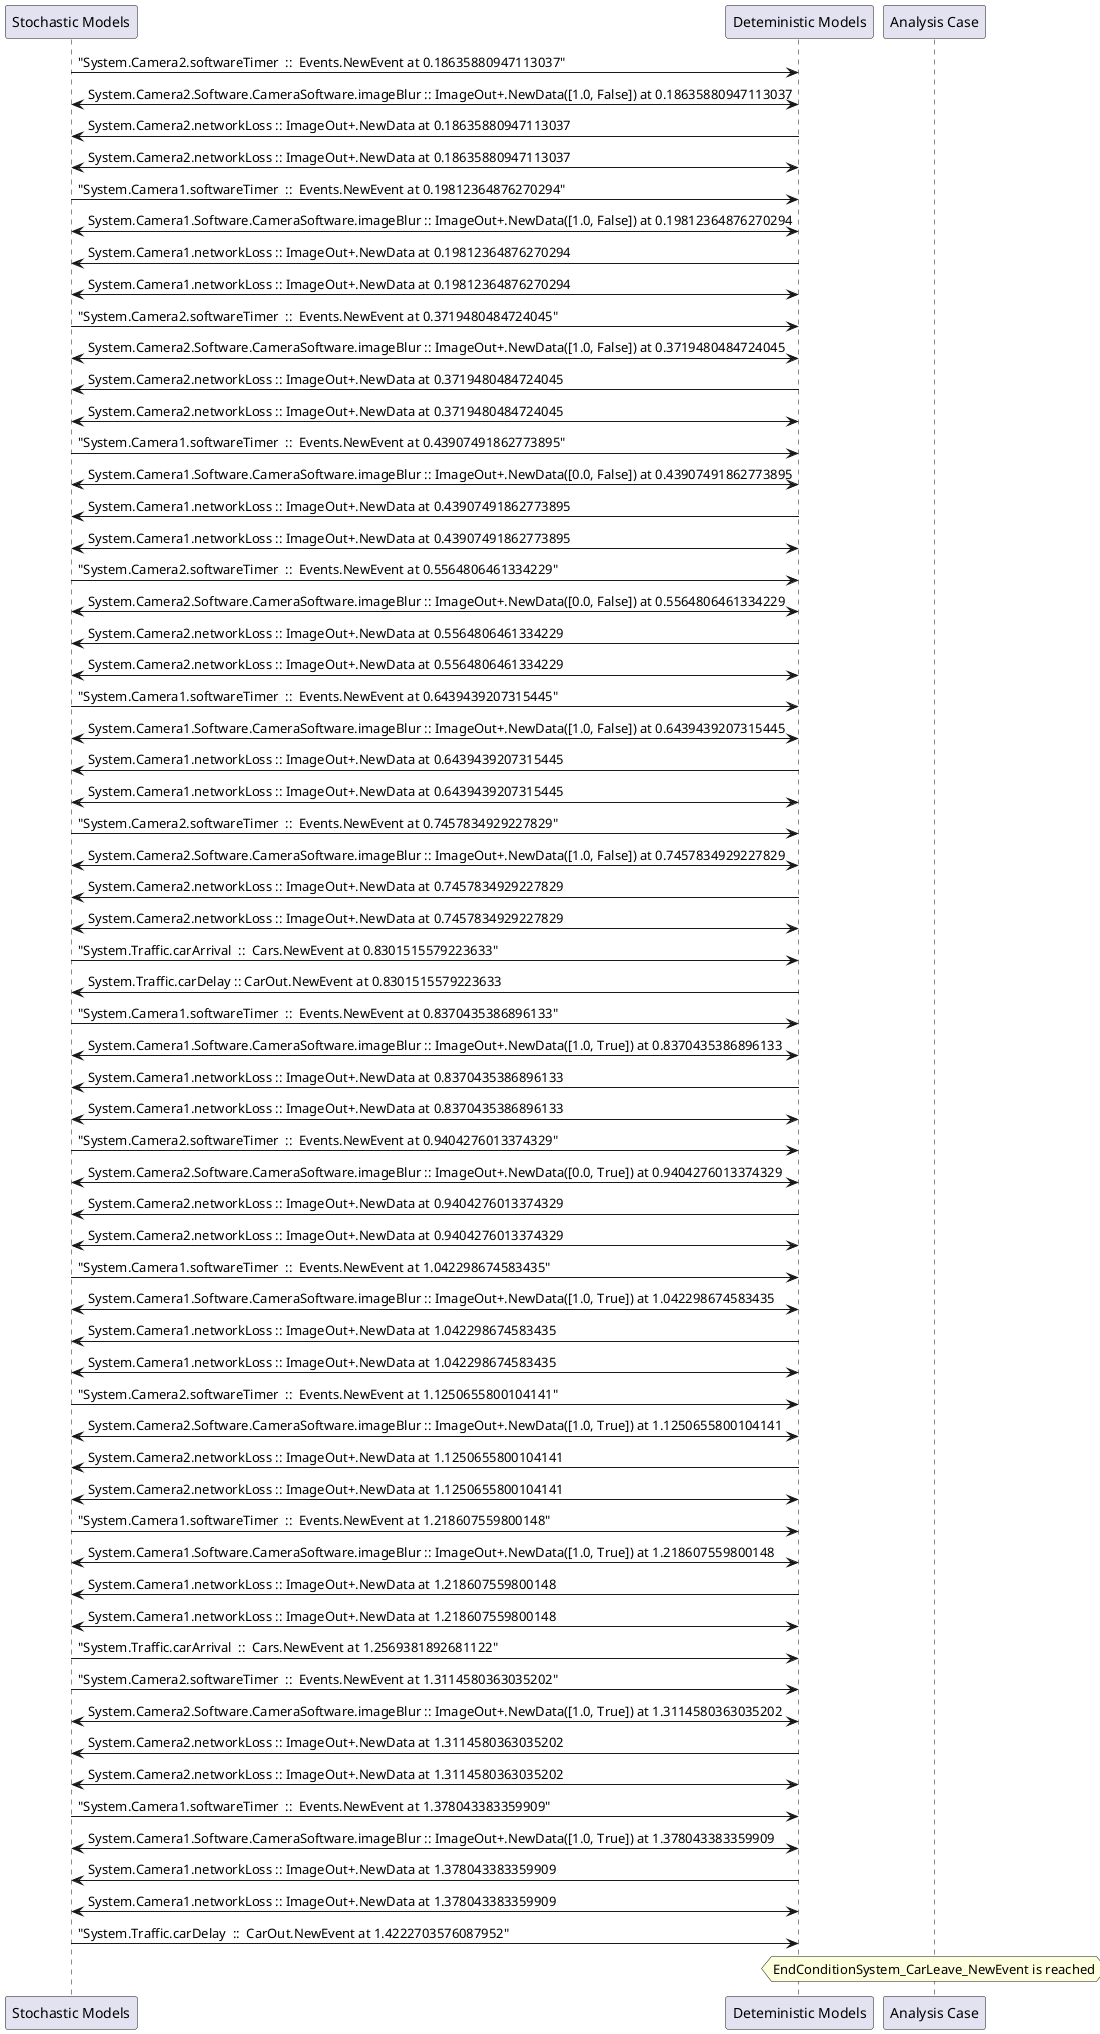 
	@startuml
	participant "Stochastic Models" as stochmodel
	participant "Deteministic Models" as detmodel
	participant "Analysis Case" as analysis
	{13612_stop} stochmodel -> detmodel : "System.Camera2.softwareTimer  ::  Events.NewEvent at 0.18635880947113037"
detmodel <-> stochmodel : System.Camera2.Software.CameraSoftware.imageBlur :: ImageOut+.NewData([1.0, False]) at 0.18635880947113037
detmodel -> stochmodel : System.Camera2.networkLoss :: ImageOut+.NewData at 0.18635880947113037
detmodel <-> stochmodel : System.Camera2.networkLoss :: ImageOut+.NewData at 0.18635880947113037
{13596_stop} stochmodel -> detmodel : "System.Camera1.softwareTimer  ::  Events.NewEvent at 0.19812364876270294"
detmodel <-> stochmodel : System.Camera1.Software.CameraSoftware.imageBlur :: ImageOut+.NewData([1.0, False]) at 0.19812364876270294
detmodel -> stochmodel : System.Camera1.networkLoss :: ImageOut+.NewData at 0.19812364876270294
detmodel <-> stochmodel : System.Camera1.networkLoss :: ImageOut+.NewData at 0.19812364876270294
{13613_stop} stochmodel -> detmodel : "System.Camera2.softwareTimer  ::  Events.NewEvent at 0.3719480484724045"
detmodel <-> stochmodel : System.Camera2.Software.CameraSoftware.imageBlur :: ImageOut+.NewData([1.0, False]) at 0.3719480484724045
detmodel -> stochmodel : System.Camera2.networkLoss :: ImageOut+.NewData at 0.3719480484724045
detmodel <-> stochmodel : System.Camera2.networkLoss :: ImageOut+.NewData at 0.3719480484724045
{13597_stop} stochmodel -> detmodel : "System.Camera1.softwareTimer  ::  Events.NewEvent at 0.43907491862773895"
detmodel <-> stochmodel : System.Camera1.Software.CameraSoftware.imageBlur :: ImageOut+.NewData([0.0, False]) at 0.43907491862773895
detmodel -> stochmodel : System.Camera1.networkLoss :: ImageOut+.NewData at 0.43907491862773895
detmodel <-> stochmodel : System.Camera1.networkLoss :: ImageOut+.NewData at 0.43907491862773895
{13614_stop} stochmodel -> detmodel : "System.Camera2.softwareTimer  ::  Events.NewEvent at 0.5564806461334229"
detmodel <-> stochmodel : System.Camera2.Software.CameraSoftware.imageBlur :: ImageOut+.NewData([0.0, False]) at 0.5564806461334229
detmodel -> stochmodel : System.Camera2.networkLoss :: ImageOut+.NewData at 0.5564806461334229
detmodel <-> stochmodel : System.Camera2.networkLoss :: ImageOut+.NewData at 0.5564806461334229
{13598_stop} stochmodel -> detmodel : "System.Camera1.softwareTimer  ::  Events.NewEvent at 0.6439439207315445"
detmodel <-> stochmodel : System.Camera1.Software.CameraSoftware.imageBlur :: ImageOut+.NewData([1.0, False]) at 0.6439439207315445
detmodel -> stochmodel : System.Camera1.networkLoss :: ImageOut+.NewData at 0.6439439207315445
detmodel <-> stochmodel : System.Camera1.networkLoss :: ImageOut+.NewData at 0.6439439207315445
{13615_stop} stochmodel -> detmodel : "System.Camera2.softwareTimer  ::  Events.NewEvent at 0.7457834929227829"
detmodel <-> stochmodel : System.Camera2.Software.CameraSoftware.imageBlur :: ImageOut+.NewData([1.0, False]) at 0.7457834929227829
detmodel -> stochmodel : System.Camera2.networkLoss :: ImageOut+.NewData at 0.7457834929227829
detmodel <-> stochmodel : System.Camera2.networkLoss :: ImageOut+.NewData at 0.7457834929227829
{13628_stop} stochmodel -> detmodel : "System.Traffic.carArrival  ::  Cars.NewEvent at 0.8301515579223633"
{13634_start} detmodel -> stochmodel : System.Traffic.carDelay :: CarOut.NewEvent at 0.8301515579223633
{13599_stop} stochmodel -> detmodel : "System.Camera1.softwareTimer  ::  Events.NewEvent at 0.8370435386896133"
detmodel <-> stochmodel : System.Camera1.Software.CameraSoftware.imageBlur :: ImageOut+.NewData([1.0, True]) at 0.8370435386896133
detmodel -> stochmodel : System.Camera1.networkLoss :: ImageOut+.NewData at 0.8370435386896133
detmodel <-> stochmodel : System.Camera1.networkLoss :: ImageOut+.NewData at 0.8370435386896133
{13616_stop} stochmodel -> detmodel : "System.Camera2.softwareTimer  ::  Events.NewEvent at 0.9404276013374329"
detmodel <-> stochmodel : System.Camera2.Software.CameraSoftware.imageBlur :: ImageOut+.NewData([0.0, True]) at 0.9404276013374329
detmodel -> stochmodel : System.Camera2.networkLoss :: ImageOut+.NewData at 0.9404276013374329
detmodel <-> stochmodel : System.Camera2.networkLoss :: ImageOut+.NewData at 0.9404276013374329
{13600_stop} stochmodel -> detmodel : "System.Camera1.softwareTimer  ::  Events.NewEvent at 1.042298674583435"
detmodel <-> stochmodel : System.Camera1.Software.CameraSoftware.imageBlur :: ImageOut+.NewData([1.0, True]) at 1.042298674583435
detmodel -> stochmodel : System.Camera1.networkLoss :: ImageOut+.NewData at 1.042298674583435
detmodel <-> stochmodel : System.Camera1.networkLoss :: ImageOut+.NewData at 1.042298674583435
{13617_stop} stochmodel -> detmodel : "System.Camera2.softwareTimer  ::  Events.NewEvent at 1.1250655800104141"
detmodel <-> stochmodel : System.Camera2.Software.CameraSoftware.imageBlur :: ImageOut+.NewData([1.0, True]) at 1.1250655800104141
detmodel -> stochmodel : System.Camera2.networkLoss :: ImageOut+.NewData at 1.1250655800104141
detmodel <-> stochmodel : System.Camera2.networkLoss :: ImageOut+.NewData at 1.1250655800104141
{13601_stop} stochmodel -> detmodel : "System.Camera1.softwareTimer  ::  Events.NewEvent at 1.218607559800148"
detmodel <-> stochmodel : System.Camera1.Software.CameraSoftware.imageBlur :: ImageOut+.NewData([1.0, True]) at 1.218607559800148
detmodel -> stochmodel : System.Camera1.networkLoss :: ImageOut+.NewData at 1.218607559800148
detmodel <-> stochmodel : System.Camera1.networkLoss :: ImageOut+.NewData at 1.218607559800148
{13629_stop} stochmodel -> detmodel : "System.Traffic.carArrival  ::  Cars.NewEvent at 1.2569381892681122"
{13618_stop} stochmodel -> detmodel : "System.Camera2.softwareTimer  ::  Events.NewEvent at 1.3114580363035202"
detmodel <-> stochmodel : System.Camera2.Software.CameraSoftware.imageBlur :: ImageOut+.NewData([1.0, True]) at 1.3114580363035202
detmodel -> stochmodel : System.Camera2.networkLoss :: ImageOut+.NewData at 1.3114580363035202
detmodel <-> stochmodel : System.Camera2.networkLoss :: ImageOut+.NewData at 1.3114580363035202
{13602_stop} stochmodel -> detmodel : "System.Camera1.softwareTimer  ::  Events.NewEvent at 1.378043383359909"
detmodel <-> stochmodel : System.Camera1.Software.CameraSoftware.imageBlur :: ImageOut+.NewData([1.0, True]) at 1.378043383359909
detmodel -> stochmodel : System.Camera1.networkLoss :: ImageOut+.NewData at 1.378043383359909
detmodel <-> stochmodel : System.Camera1.networkLoss :: ImageOut+.NewData at 1.378043383359909
{13634_stop} stochmodel -> detmodel : "System.Traffic.carDelay  ::  CarOut.NewEvent at 1.4222703576087952"
{13634_start} <-> {13634_stop} : delay
hnote over analysis 
EndConditionSystem_CarLeave_NewEvent is reached
endnote
@enduml